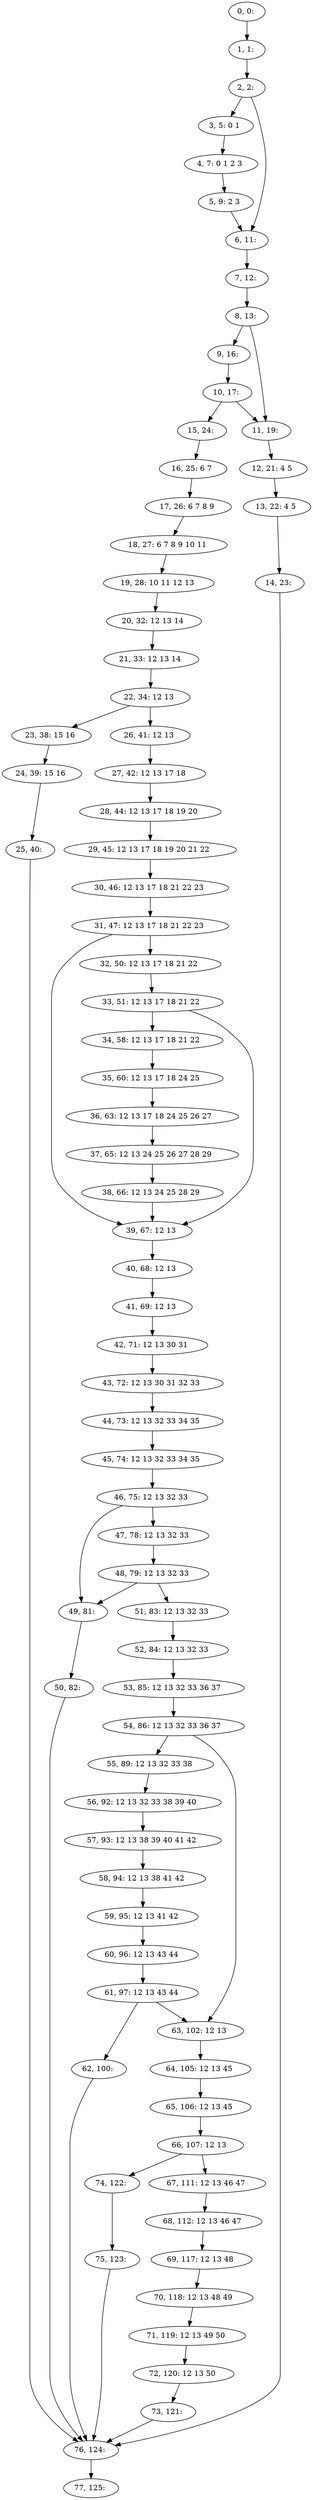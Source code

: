 digraph G {
0[label="0, 0: "];
1[label="1, 1: "];
2[label="2, 2: "];
3[label="3, 5: 0 1 "];
4[label="4, 7: 0 1 2 3 "];
5[label="5, 9: 2 3 "];
6[label="6, 11: "];
7[label="7, 12: "];
8[label="8, 13: "];
9[label="9, 16: "];
10[label="10, 17: "];
11[label="11, 19: "];
12[label="12, 21: 4 5 "];
13[label="13, 22: 4 5 "];
14[label="14, 23: "];
15[label="15, 24: "];
16[label="16, 25: 6 7 "];
17[label="17, 26: 6 7 8 9 "];
18[label="18, 27: 6 7 8 9 10 11 "];
19[label="19, 28: 10 11 12 13 "];
20[label="20, 32: 12 13 14 "];
21[label="21, 33: 12 13 14 "];
22[label="22, 34: 12 13 "];
23[label="23, 38: 15 16 "];
24[label="24, 39: 15 16 "];
25[label="25, 40: "];
26[label="26, 41: 12 13 "];
27[label="27, 42: 12 13 17 18 "];
28[label="28, 44: 12 13 17 18 19 20 "];
29[label="29, 45: 12 13 17 18 19 20 21 22 "];
30[label="30, 46: 12 13 17 18 21 22 23 "];
31[label="31, 47: 12 13 17 18 21 22 23 "];
32[label="32, 50: 12 13 17 18 21 22 "];
33[label="33, 51: 12 13 17 18 21 22 "];
34[label="34, 58: 12 13 17 18 21 22 "];
35[label="35, 60: 12 13 17 18 24 25 "];
36[label="36, 63: 12 13 17 18 24 25 26 27 "];
37[label="37, 65: 12 13 24 25 26 27 28 29 "];
38[label="38, 66: 12 13 24 25 28 29 "];
39[label="39, 67: 12 13 "];
40[label="40, 68: 12 13 "];
41[label="41, 69: 12 13 "];
42[label="42, 71: 12 13 30 31 "];
43[label="43, 72: 12 13 30 31 32 33 "];
44[label="44, 73: 12 13 32 33 34 35 "];
45[label="45, 74: 12 13 32 33 34 35 "];
46[label="46, 75: 12 13 32 33 "];
47[label="47, 78: 12 13 32 33 "];
48[label="48, 79: 12 13 32 33 "];
49[label="49, 81: "];
50[label="50, 82: "];
51[label="51, 83: 12 13 32 33 "];
52[label="52, 84: 12 13 32 33 "];
53[label="53, 85: 12 13 32 33 36 37 "];
54[label="54, 86: 12 13 32 33 36 37 "];
55[label="55, 89: 12 13 32 33 38 "];
56[label="56, 92: 12 13 32 33 38 39 40 "];
57[label="57, 93: 12 13 38 39 40 41 42 "];
58[label="58, 94: 12 13 38 41 42 "];
59[label="59, 95: 12 13 41 42 "];
60[label="60, 96: 12 13 43 44 "];
61[label="61, 97: 12 13 43 44 "];
62[label="62, 100: "];
63[label="63, 102: 12 13 "];
64[label="64, 105: 12 13 45 "];
65[label="65, 106: 12 13 45 "];
66[label="66, 107: 12 13 "];
67[label="67, 111: 12 13 46 47 "];
68[label="68, 112: 12 13 46 47 "];
69[label="69, 117: 12 13 48 "];
70[label="70, 118: 12 13 48 49 "];
71[label="71, 119: 12 13 49 50 "];
72[label="72, 120: 12 13 50 "];
73[label="73, 121: "];
74[label="74, 122: "];
75[label="75, 123: "];
76[label="76, 124: "];
77[label="77, 125: "];
0->1 ;
1->2 ;
2->3 ;
2->6 ;
3->4 ;
4->5 ;
5->6 ;
6->7 ;
7->8 ;
8->9 ;
8->11 ;
9->10 ;
10->11 ;
10->15 ;
11->12 ;
12->13 ;
13->14 ;
14->76 ;
15->16 ;
16->17 ;
17->18 ;
18->19 ;
19->20 ;
20->21 ;
21->22 ;
22->23 ;
22->26 ;
23->24 ;
24->25 ;
25->76 ;
26->27 ;
27->28 ;
28->29 ;
29->30 ;
30->31 ;
31->32 ;
31->39 ;
32->33 ;
33->34 ;
33->39 ;
34->35 ;
35->36 ;
36->37 ;
37->38 ;
38->39 ;
39->40 ;
40->41 ;
41->42 ;
42->43 ;
43->44 ;
44->45 ;
45->46 ;
46->47 ;
46->49 ;
47->48 ;
48->49 ;
48->51 ;
49->50 ;
50->76 ;
51->52 ;
52->53 ;
53->54 ;
54->55 ;
54->63 ;
55->56 ;
56->57 ;
57->58 ;
58->59 ;
59->60 ;
60->61 ;
61->62 ;
61->63 ;
62->76 ;
63->64 ;
64->65 ;
65->66 ;
66->67 ;
66->74 ;
67->68 ;
68->69 ;
69->70 ;
70->71 ;
71->72 ;
72->73 ;
73->76 ;
74->75 ;
75->76 ;
76->77 ;
}

